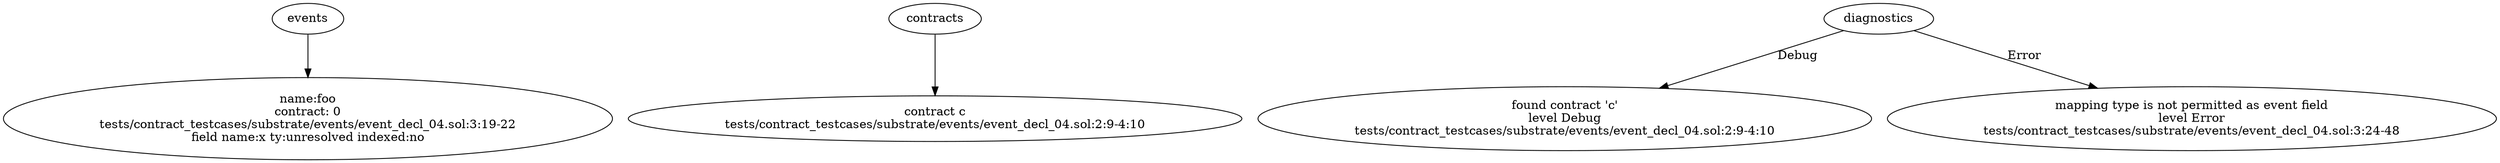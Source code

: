 strict digraph "tests/contract_testcases/substrate/events/event_decl_04.sol" {
	foo [label="name:foo\ncontract: 0\ntests/contract_testcases/substrate/events/event_decl_04.sol:3:19-22\nfield name:x ty:unresolved indexed:no"]
	contract [label="contract c\ntests/contract_testcases/substrate/events/event_decl_04.sol:2:9-4:10"]
	diagnostic [label="found contract 'c'\nlevel Debug\ntests/contract_testcases/substrate/events/event_decl_04.sol:2:9-4:10"]
	diagnostic_7 [label="mapping type is not permitted as event field\nlevel Error\ntests/contract_testcases/substrate/events/event_decl_04.sol:3:24-48"]
	events -> foo
	contracts -> contract
	diagnostics -> diagnostic [label="Debug"]
	diagnostics -> diagnostic_7 [label="Error"]
}
